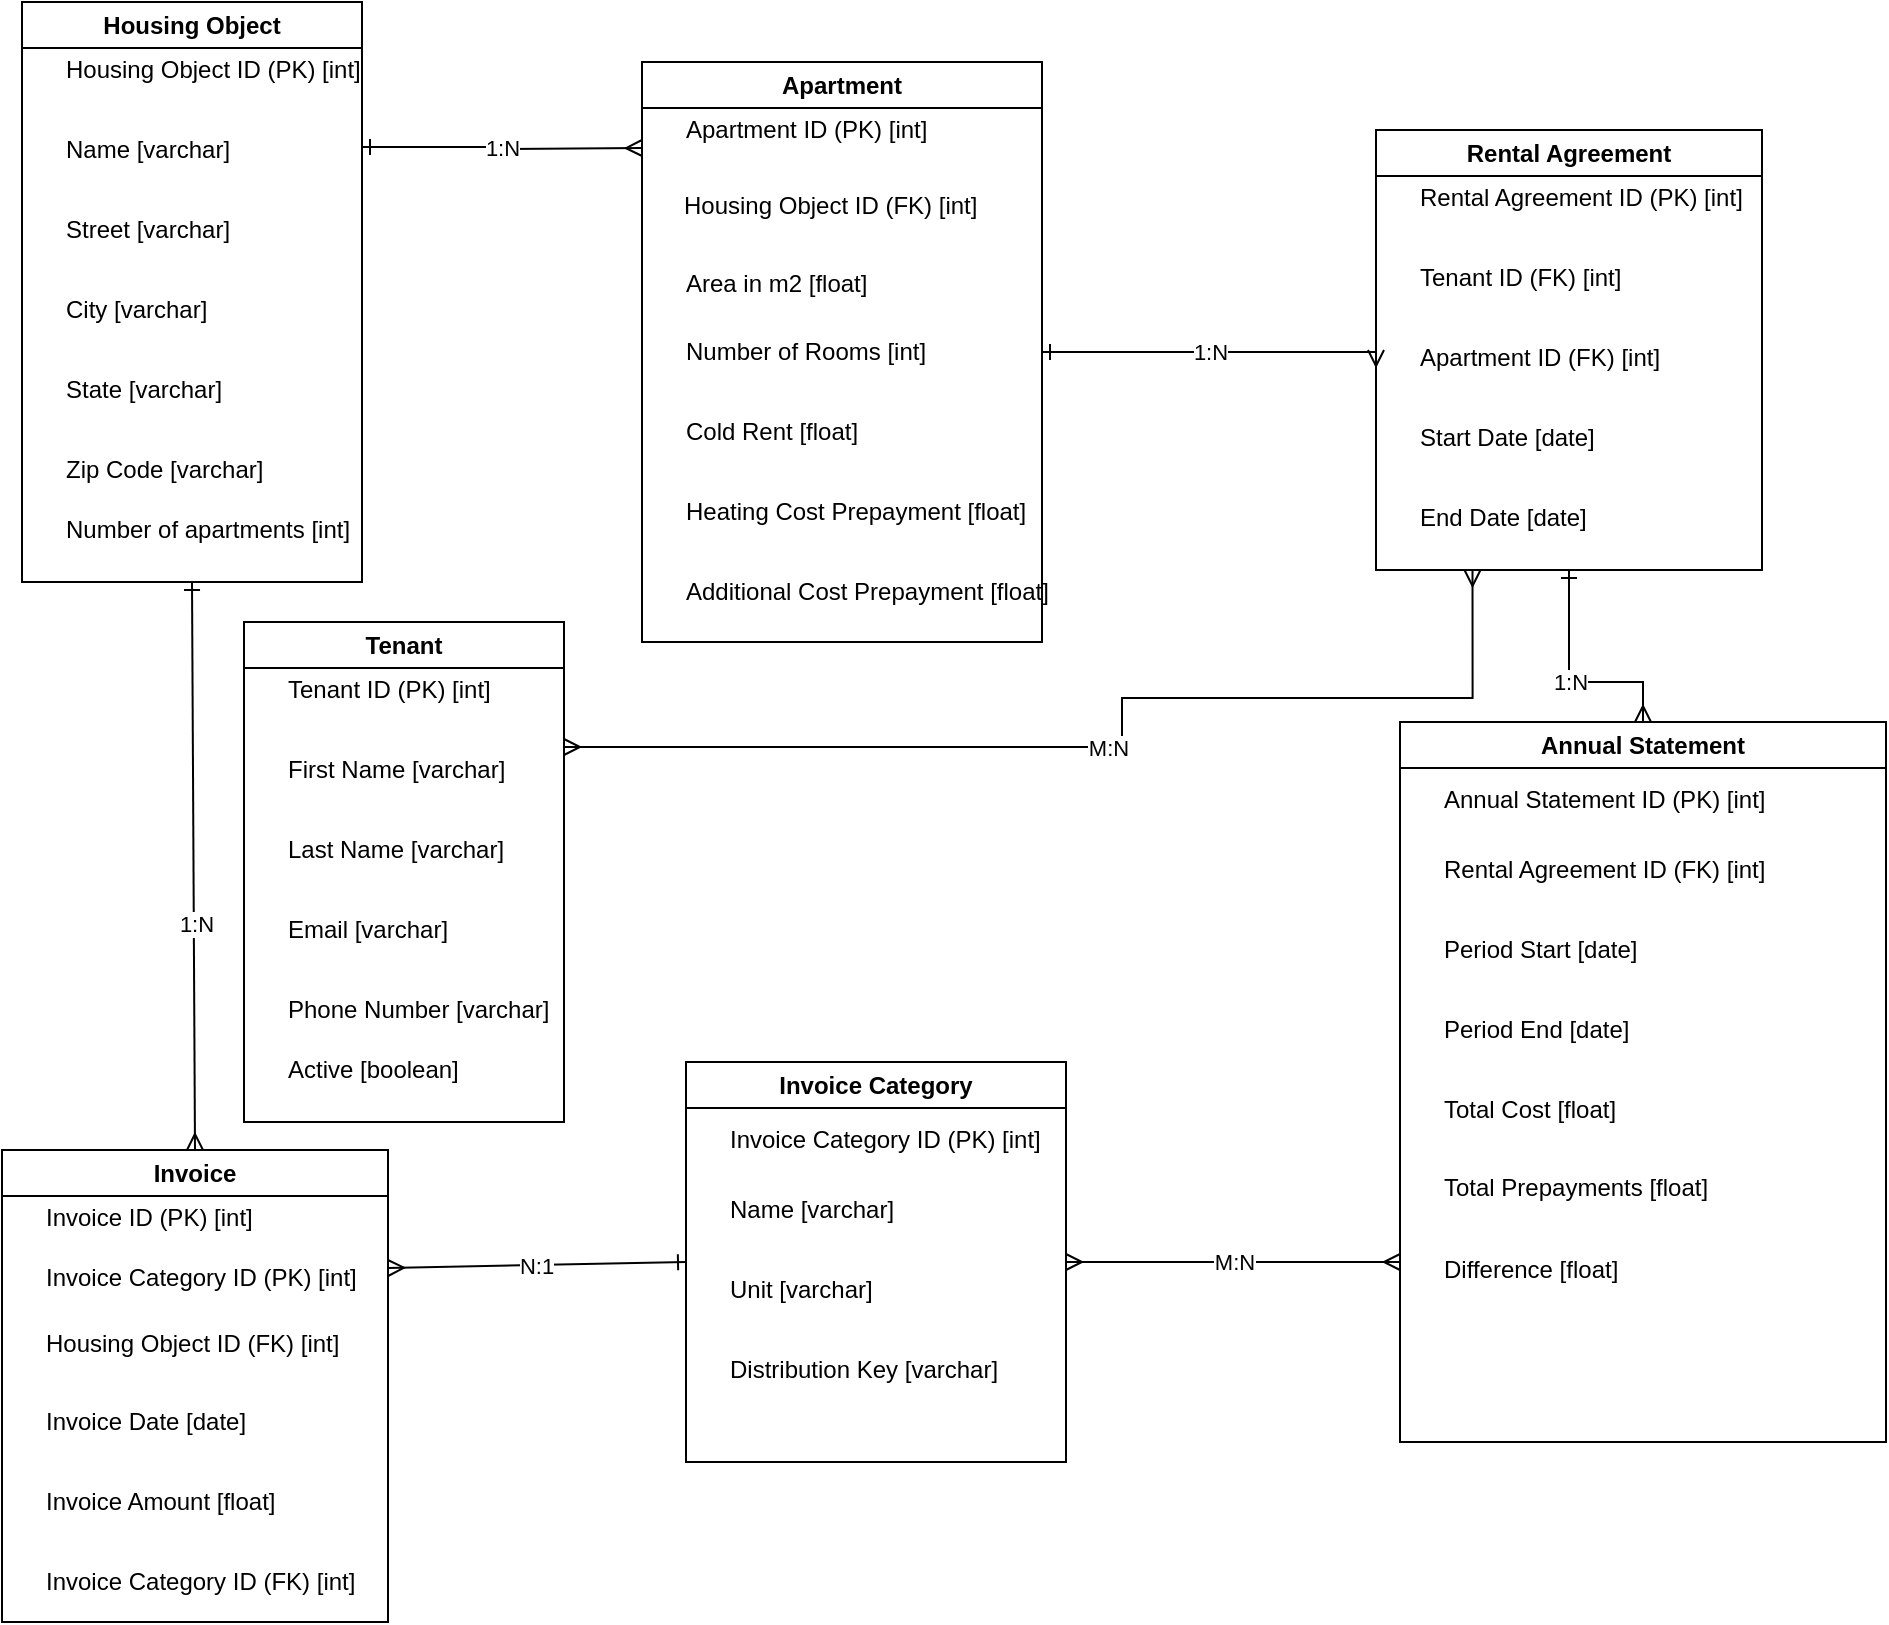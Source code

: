 <mxfile>
    <diagram name="ER Model Tenant Management" id="0">
        <mxGraphModel dx="892" dy="2167" grid="0" gridSize="10" guides="1" tooltips="1" connect="1" arrows="1" fold="1" page="1" pageScale="1" pageWidth="827" pageHeight="1169" math="0" shadow="0">
            <root>
                <mxCell id="0"/>
                <mxCell id="1" parent="0"/>
                <mxCell id="Tenant" value="Tenant" style="swimlane;whiteSpace=wrap;html=1;" parent="1" vertex="1">
                    <mxGeometry x="261" y="-10" width="160" height="250" as="geometry"/>
                </mxCell>
                <mxCell id="TenantID" value="Tenant ID (PK) [int]" style="text" parent="Tenant" vertex="1">
                    <mxGeometry x="20" y="20" width="120" height="30" as="geometry"/>
                </mxCell>
                <mxCell id="FirstName" value="First Name [varchar]" style="text" parent="Tenant" vertex="1">
                    <mxGeometry x="20" y="60" width="120" height="30" as="geometry"/>
                </mxCell>
                <mxCell id="LastName" value="Last Name [varchar]" style="text" parent="Tenant" vertex="1">
                    <mxGeometry x="20" y="100" width="120" height="30" as="geometry"/>
                </mxCell>
                <mxCell id="Email" value="Email [varchar]" style="text" parent="Tenant" vertex="1">
                    <mxGeometry x="20" y="140" width="120" height="30" as="geometry"/>
                </mxCell>
                <mxCell id="PhoneNumber" value="Phone Number [varchar]" style="text" parent="Tenant" vertex="1">
                    <mxGeometry x="20" y="180" width="120" height="30" as="geometry"/>
                </mxCell>
                <mxCell id="Active" value="Active [boolean]" style="text" parent="Tenant" vertex="1">
                    <mxGeometry x="20" y="210" width="120" height="30" as="geometry"/>
                </mxCell>
                <mxCell id="Object" value="Housing Object" style="swimlane;whiteSpace=wrap;html=1;" parent="1" vertex="1">
                    <mxGeometry x="150" y="-320" width="170" height="290" as="geometry"/>
                </mxCell>
                <mxCell id="ObjectID" value="Housing Object ID (PK) [int]" style="text" parent="Object" vertex="1">
                    <mxGeometry x="20" y="20" width="120" height="30" as="geometry"/>
                </mxCell>
                <mxCell id="ObjectName" value="Name [varchar]" style="text" parent="Object" vertex="1">
                    <mxGeometry x="20" y="60" width="120" height="30" as="geometry"/>
                </mxCell>
                <mxCell id="Street" value="Street [varchar]" style="text" parent="Object" vertex="1">
                    <mxGeometry x="20" y="100" width="120" height="30" as="geometry"/>
                </mxCell>
                <mxCell id="City" value="City [varchar]" style="text" parent="Object" vertex="1">
                    <mxGeometry x="20" y="140" width="120" height="30" as="geometry"/>
                </mxCell>
                <mxCell id="State" value="State [varchar]" style="text" parent="Object" vertex="1">
                    <mxGeometry x="20" y="180" width="120" height="30" as="geometry"/>
                </mxCell>
                <mxCell id="ZipCode" value="Zip Code [varchar]" style="text" parent="Object" vertex="1">
                    <mxGeometry x="20" y="220" width="120" height="30" as="geometry"/>
                </mxCell>
                <mxCell id="2" value="Number of apartments [int]" style="text" parent="Object" vertex="1">
                    <mxGeometry x="20" y="250" width="120" height="30" as="geometry"/>
                </mxCell>
                <mxCell id="Apartment" value="Apartment" style="swimlane;whiteSpace=wrap;html=1;" parent="1" vertex="1">
                    <mxGeometry x="460" y="-290" width="200" height="290" as="geometry"/>
                </mxCell>
                <mxCell id="ApartmentID" value="Apartment ID (PK) [int]" style="text" parent="Apartment" vertex="1">
                    <mxGeometry x="20" y="20" width="120" height="30" as="geometry"/>
                </mxCell>
                <mxCell id="LivingSpace" value="Area in m2 [float]" style="text" parent="Apartment" vertex="1">
                    <mxGeometry x="20" y="97" width="120" height="30" as="geometry"/>
                </mxCell>
                <mxCell id="NumberOfRooms" value="Number of Rooms [int]" style="text" parent="Apartment" vertex="1">
                    <mxGeometry x="20" y="131" width="120" height="30" as="geometry"/>
                </mxCell>
                <mxCell id="ColdRent" value="Cold Rent [float]" style="text" parent="Apartment" vertex="1">
                    <mxGeometry x="20" y="171" width="120" height="30" as="geometry"/>
                </mxCell>
                <mxCell id="HeatingCostAdvance" value="Heating Cost Prepayment [float]" style="text" parent="Apartment" vertex="1">
                    <mxGeometry x="20" y="211" width="120" height="30" as="geometry"/>
                </mxCell>
                <mxCell id="AdditionalCostAdvance" value="Additional Cost Prepayment [float]" style="text" parent="Apartment" vertex="1">
                    <mxGeometry x="20" y="251" width="120" height="30" as="geometry"/>
                </mxCell>
                <mxCell id="5" value="Housing Object ID (FK) [int]" style="text" parent="Apartment" vertex="1">
                    <mxGeometry x="19" y="58" width="120" height="30" as="geometry"/>
                </mxCell>
                <mxCell id="RentalAgreement" value="Rental Agreement" style="swimlane;whiteSpace=wrap;html=1;" parent="1" vertex="1">
                    <mxGeometry x="827" y="-256" width="193" height="220" as="geometry"/>
                </mxCell>
                <mxCell id="RentalAgreementID" value="Rental Agreement ID (PK) [int]" style="text" parent="RentalAgreement" vertex="1">
                    <mxGeometry x="20" y="20" width="120" height="30" as="geometry"/>
                </mxCell>
                <mxCell id="TenantID_FK" value="Tenant ID (FK) [int]" style="text" parent="RentalAgreement" vertex="1">
                    <mxGeometry x="20" y="60" width="120" height="30" as="geometry"/>
                </mxCell>
                <mxCell id="ApartmentID_FK" value="Apartment ID (FK) [int]" style="text" parent="RentalAgreement" vertex="1">
                    <mxGeometry x="20" y="100" width="120" height="30" as="geometry"/>
                </mxCell>
                <mxCell id="StartDate" value="Start Date [date]" style="text" parent="RentalAgreement" vertex="1">
                    <mxGeometry x="20" y="140" width="120" height="30" as="geometry"/>
                </mxCell>
                <mxCell id="EndDate" value="End Date [date]" style="text" parent="RentalAgreement" vertex="1">
                    <mxGeometry x="20" y="180" width="120" height="30" as="geometry"/>
                </mxCell>
                <mxCell id="14" value="N:1" style="edgeStyle=none;html=1;exitX=1;exitY=0.25;exitDx=0;exitDy=0;entryX=0;entryY=0.5;entryDx=0;entryDy=0;startArrow=ERmany;startFill=0;endArrow=ERone;endFill=0;" edge="1" parent="1" source="Invoice" target="AdditionalCostPosition">
                    <mxGeometry relative="1" as="geometry"/>
                </mxCell>
                <mxCell id="Invoice" value="Invoice" style="swimlane;whiteSpace=wrap;html=1;" parent="1" vertex="1">
                    <mxGeometry x="140" y="254" width="193" height="236" as="geometry"/>
                </mxCell>
                <mxCell id="InvoiceID" value="Invoice ID (PK) [int]" style="text" parent="Invoice" vertex="1">
                    <mxGeometry x="20" y="20" width="120" height="30" as="geometry"/>
                </mxCell>
                <mxCell id="InvoiceDate" value="Invoice Date [date]" style="text" parent="Invoice" vertex="1">
                    <mxGeometry x="20" y="122" width="120" height="30" as="geometry"/>
                </mxCell>
                <mxCell id="InvoiceAmount" value="Invoice Amount [float]" style="text" parent="Invoice" vertex="1">
                    <mxGeometry x="20" y="162" width="120" height="30" as="geometry"/>
                </mxCell>
                <mxCell id="4" value="Invoice Category ID (FK) [int]" style="text" parent="Invoice" vertex="1">
                    <mxGeometry x="20" y="202" width="120" height="30" as="geometry"/>
                </mxCell>
                <mxCell id="6" value="Housing Object ID (FK) [int]" style="text" parent="Invoice" vertex="1">
                    <mxGeometry x="20" y="83" width="120" height="30" as="geometry"/>
                </mxCell>
                <mxCell id="15" value="Invoice Category ID (PK) [int]" style="text" vertex="1" parent="Invoice">
                    <mxGeometry x="20" y="50" width="120" height="30" as="geometry"/>
                </mxCell>
                <mxCell id="Billing" value="Annual Statement" style="swimlane;whiteSpace=wrap;html=1;" parent="1" vertex="1">
                    <mxGeometry x="839" y="40" width="243" height="360" as="geometry"/>
                </mxCell>
                <mxCell id="BillingID" value="Annual Statement ID (PK) [int]" style="text" parent="Billing" vertex="1">
                    <mxGeometry x="20" y="25" width="120" height="30" as="geometry"/>
                </mxCell>
                <mxCell id="BillingFK" value="Rental Agreement ID (FK) [int]" style="text" parent="Billing" vertex="1">
                    <mxGeometry x="20" y="60" width="120" height="30" as="geometry"/>
                </mxCell>
                <mxCell id="PeriodStart" value="Period Start [date]" style="text" parent="Billing" vertex="1">
                    <mxGeometry x="20" y="100" width="120" height="30" as="geometry"/>
                </mxCell>
                <mxCell id="PeriodEnd" value="Period End [date]" style="text" parent="Billing" vertex="1">
                    <mxGeometry x="20" y="140" width="120" height="30" as="geometry"/>
                </mxCell>
                <mxCell id="TotalCost" value="Total Cost [float]" style="text" parent="Billing" vertex="1">
                    <mxGeometry x="20" y="180" width="120" height="30" as="geometry"/>
                </mxCell>
                <mxCell id="AdditionalPayment" value="Total Prepayments [float]" style="text" parent="Billing" vertex="1">
                    <mxGeometry x="20" y="219" width="120" height="30" as="geometry"/>
                </mxCell>
                <mxCell id="Refund" value="Difference [float]" style="text" parent="Billing" vertex="1">
                    <mxGeometry x="20" y="260" width="120" height="30" as="geometry"/>
                </mxCell>
                <mxCell id="rel1" value="M:N" style="edgeStyle=orthogonalEdgeStyle;rounded=0;orthogonalLoop=1;jettySize=auto;html=1;startArrow=ERmany;startFill=0;endArrow=ERmany;endFill=0;entryX=0.25;entryY=1;entryDx=0;entryDy=0;exitX=1;exitY=0.25;exitDx=0;exitDy=0;" parent="1" target="RentalAgreement" edge="1" source="Tenant">
                    <mxGeometry relative="1" as="geometry">
                        <mxPoint x="310" y="90" as="sourcePoint"/>
                        <mxPoint x="794" y="-34" as="targetPoint"/>
                        <Array as="points">
                            <mxPoint x="700" y="53"/>
                            <mxPoint x="700" y="28"/>
                            <mxPoint x="875" y="28"/>
                        </Array>
                    </mxGeometry>
                </mxCell>
                <mxCell id="rel2" value="1:N" style="edgeStyle=orthogonalEdgeStyle;rounded=0;orthogonalLoop=1;jettySize=auto;html=1;entryX=0;entryY=0.5;entryDx=0;entryDy=0;exitX=1;exitY=0.5;exitDx=0;exitDy=0;startArrow=ERone;startFill=0;endArrow=ERmany;endFill=0;" parent="1" source="Apartment" target="RentalAgreement" edge="1">
                    <mxGeometry relative="1" as="geometry">
                        <mxPoint x="650" y="-180" as="sourcePoint"/>
                        <mxPoint x="820" y="-180" as="targetPoint"/>
                        <Array as="points">
                            <mxPoint x="827" y="-145"/>
                        </Array>
                    </mxGeometry>
                </mxCell>
                <mxCell id="rel3" value="1:N" style="edgeStyle=orthogonalEdgeStyle;rounded=0;orthogonalLoop=1;jettySize=auto;html=1;exitX=0.5;exitY=1;exitDx=0;exitDy=0;startArrow=ERone;startFill=0;endArrow=ERmany;endFill=0;entryX=0.5;entryY=0;entryDx=0;entryDy=0;" parent="1" source="RentalAgreement" edge="1" target="Billing">
                    <mxGeometry relative="1" as="geometry">
                        <mxPoint x="910" y="-40" as="sourcePoint"/>
                        <mxPoint x="910" y="50" as="targetPoint"/>
                        <Array as="points">
                            <mxPoint x="924" y="20"/>
                            <mxPoint x="960" y="20"/>
                        </Array>
                    </mxGeometry>
                </mxCell>
                <mxCell id="rel7" value="1:N" style="edgeStyle=orthogonalEdgeStyle;rounded=0;orthogonalLoop=1;jettySize=auto;html=1;exitX=1;exitY=0.25;exitDx=0;exitDy=0;startArrow=ERone;startFill=0;endArrow=ERmany;endFill=0;" parent="1" source="Object" edge="1">
                    <mxGeometry relative="1" as="geometry">
                        <mxPoint x="300" y="-180" as="sourcePoint"/>
                        <mxPoint x="460" y="-247" as="targetPoint"/>
                    </mxGeometry>
                </mxCell>
                <mxCell id="17" value="M:N" style="edgeStyle=none;html=1;exitX=1;exitY=0.5;exitDx=0;exitDy=0;entryX=0;entryY=0.75;entryDx=0;entryDy=0;startArrow=ERmany;startFill=0;endArrow=ERmany;endFill=0;" edge="1" parent="1" source="AdditionalCostPosition" target="Billing">
                    <mxGeometry relative="1" as="geometry"/>
                </mxCell>
                <mxCell id="AdditionalCostPosition" value="Invoice Category" style="swimlane;whiteSpace=wrap;html=1;" parent="1" vertex="1">
                    <mxGeometry x="482" y="210" width="190" height="200" as="geometry"/>
                </mxCell>
                <mxCell id="PositionID" value="Invoice Category ID (PK) [int]" style="text" parent="AdditionalCostPosition" vertex="1">
                    <mxGeometry x="20" y="25" width="120" height="30" as="geometry"/>
                </mxCell>
                <mxCell id="Name" value="Name [varchar]" style="text" parent="AdditionalCostPosition" vertex="1">
                    <mxGeometry x="20" y="60" width="120" height="30" as="geometry"/>
                </mxCell>
                <mxCell id="Unit" value="Unit [varchar]" style="text" parent="AdditionalCostPosition" vertex="1">
                    <mxGeometry x="20" y="100" width="120" height="30" as="geometry"/>
                </mxCell>
                <mxCell id="DistributionKey" value="Distribution Key [varchar]" style="text" parent="AdditionalCostPosition" vertex="1">
                    <mxGeometry x="20" y="140" width="120" height="30" as="geometry"/>
                </mxCell>
                <mxCell id="7" style="edgeStyle=none;html=1;entryX=0.5;entryY=0;entryDx=0;entryDy=0;startArrow=ERone;startFill=0;endArrow=ERmany;endFill=0;exitX=0.5;exitY=1;exitDx=0;exitDy=0;" edge="1" parent="1" source="Object" target="Invoice">
                    <mxGeometry relative="1" as="geometry"/>
                </mxCell>
                <mxCell id="8" value="1:N" style="edgeLabel;html=1;align=center;verticalAlign=middle;resizable=0;points=[];" vertex="1" connectable="0" parent="7">
                    <mxGeometry x="0.203" y="1" relative="1" as="geometry">
                        <mxPoint as="offset"/>
                    </mxGeometry>
                </mxCell>
            </root>
        </mxGraphModel>
    </diagram>
</mxfile>